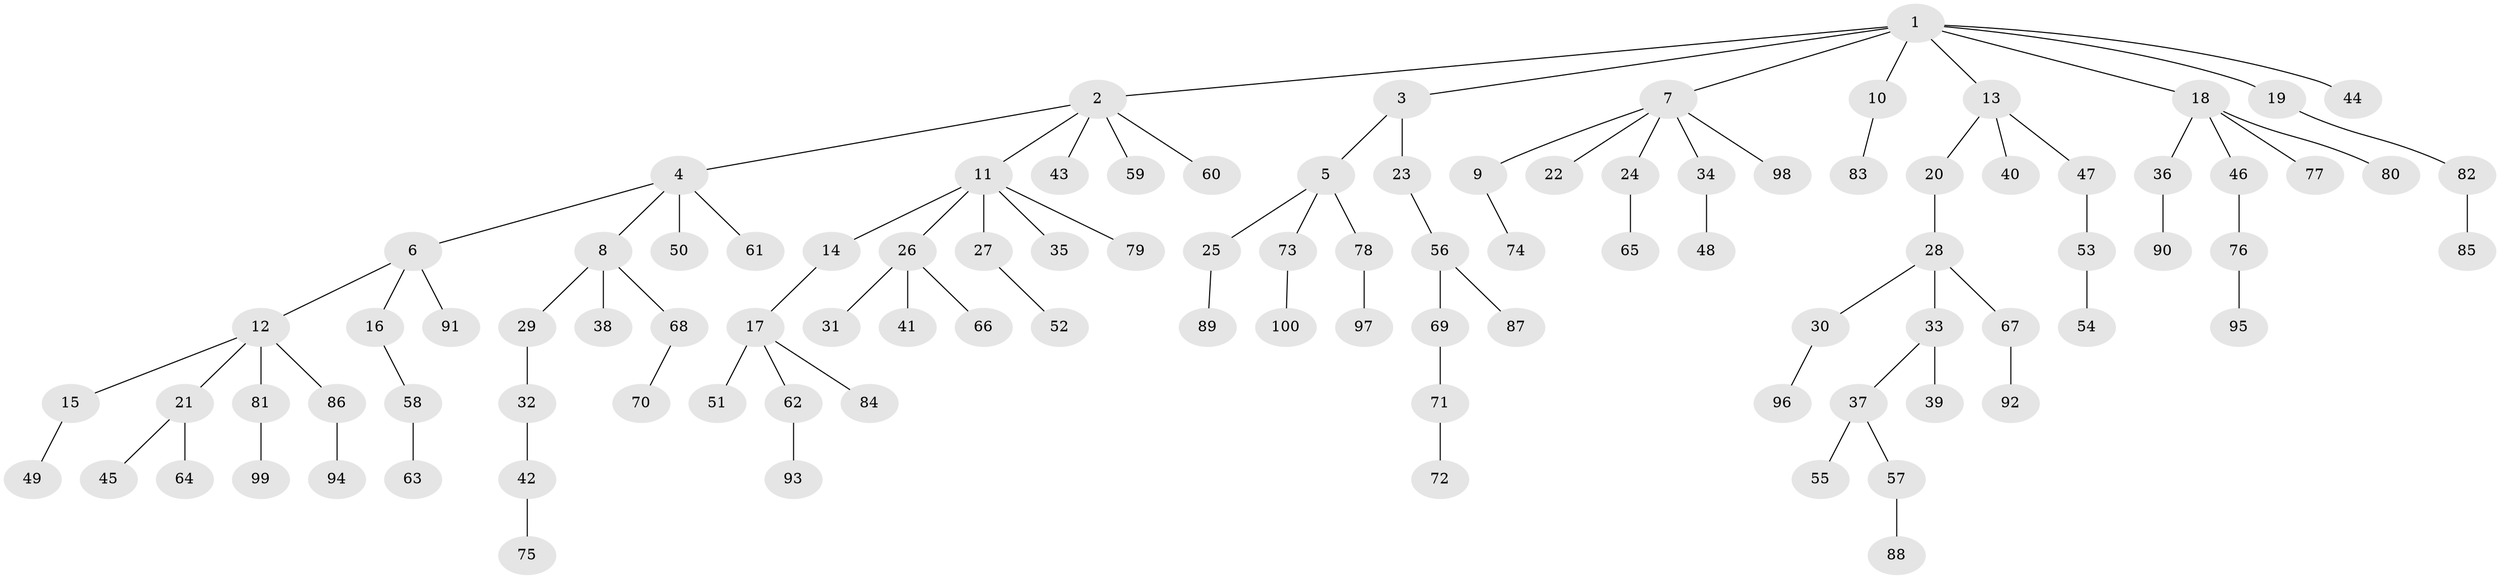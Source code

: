 // Generated by graph-tools (version 1.1) at 2025/11/02/21/25 10:11:10]
// undirected, 100 vertices, 99 edges
graph export_dot {
graph [start="1"]
  node [color=gray90,style=filled];
  1;
  2;
  3;
  4;
  5;
  6;
  7;
  8;
  9;
  10;
  11;
  12;
  13;
  14;
  15;
  16;
  17;
  18;
  19;
  20;
  21;
  22;
  23;
  24;
  25;
  26;
  27;
  28;
  29;
  30;
  31;
  32;
  33;
  34;
  35;
  36;
  37;
  38;
  39;
  40;
  41;
  42;
  43;
  44;
  45;
  46;
  47;
  48;
  49;
  50;
  51;
  52;
  53;
  54;
  55;
  56;
  57;
  58;
  59;
  60;
  61;
  62;
  63;
  64;
  65;
  66;
  67;
  68;
  69;
  70;
  71;
  72;
  73;
  74;
  75;
  76;
  77;
  78;
  79;
  80;
  81;
  82;
  83;
  84;
  85;
  86;
  87;
  88;
  89;
  90;
  91;
  92;
  93;
  94;
  95;
  96;
  97;
  98;
  99;
  100;
  1 -- 2;
  1 -- 3;
  1 -- 7;
  1 -- 10;
  1 -- 13;
  1 -- 18;
  1 -- 19;
  1 -- 44;
  2 -- 4;
  2 -- 11;
  2 -- 43;
  2 -- 59;
  2 -- 60;
  3 -- 5;
  3 -- 23;
  4 -- 6;
  4 -- 8;
  4 -- 50;
  4 -- 61;
  5 -- 25;
  5 -- 73;
  5 -- 78;
  6 -- 12;
  6 -- 16;
  6 -- 91;
  7 -- 9;
  7 -- 22;
  7 -- 24;
  7 -- 34;
  7 -- 98;
  8 -- 29;
  8 -- 38;
  8 -- 68;
  9 -- 74;
  10 -- 83;
  11 -- 14;
  11 -- 26;
  11 -- 27;
  11 -- 35;
  11 -- 79;
  12 -- 15;
  12 -- 21;
  12 -- 81;
  12 -- 86;
  13 -- 20;
  13 -- 40;
  13 -- 47;
  14 -- 17;
  15 -- 49;
  16 -- 58;
  17 -- 51;
  17 -- 62;
  17 -- 84;
  18 -- 36;
  18 -- 46;
  18 -- 77;
  18 -- 80;
  19 -- 82;
  20 -- 28;
  21 -- 45;
  21 -- 64;
  23 -- 56;
  24 -- 65;
  25 -- 89;
  26 -- 31;
  26 -- 41;
  26 -- 66;
  27 -- 52;
  28 -- 30;
  28 -- 33;
  28 -- 67;
  29 -- 32;
  30 -- 96;
  32 -- 42;
  33 -- 37;
  33 -- 39;
  34 -- 48;
  36 -- 90;
  37 -- 55;
  37 -- 57;
  42 -- 75;
  46 -- 76;
  47 -- 53;
  53 -- 54;
  56 -- 69;
  56 -- 87;
  57 -- 88;
  58 -- 63;
  62 -- 93;
  67 -- 92;
  68 -- 70;
  69 -- 71;
  71 -- 72;
  73 -- 100;
  76 -- 95;
  78 -- 97;
  81 -- 99;
  82 -- 85;
  86 -- 94;
}
